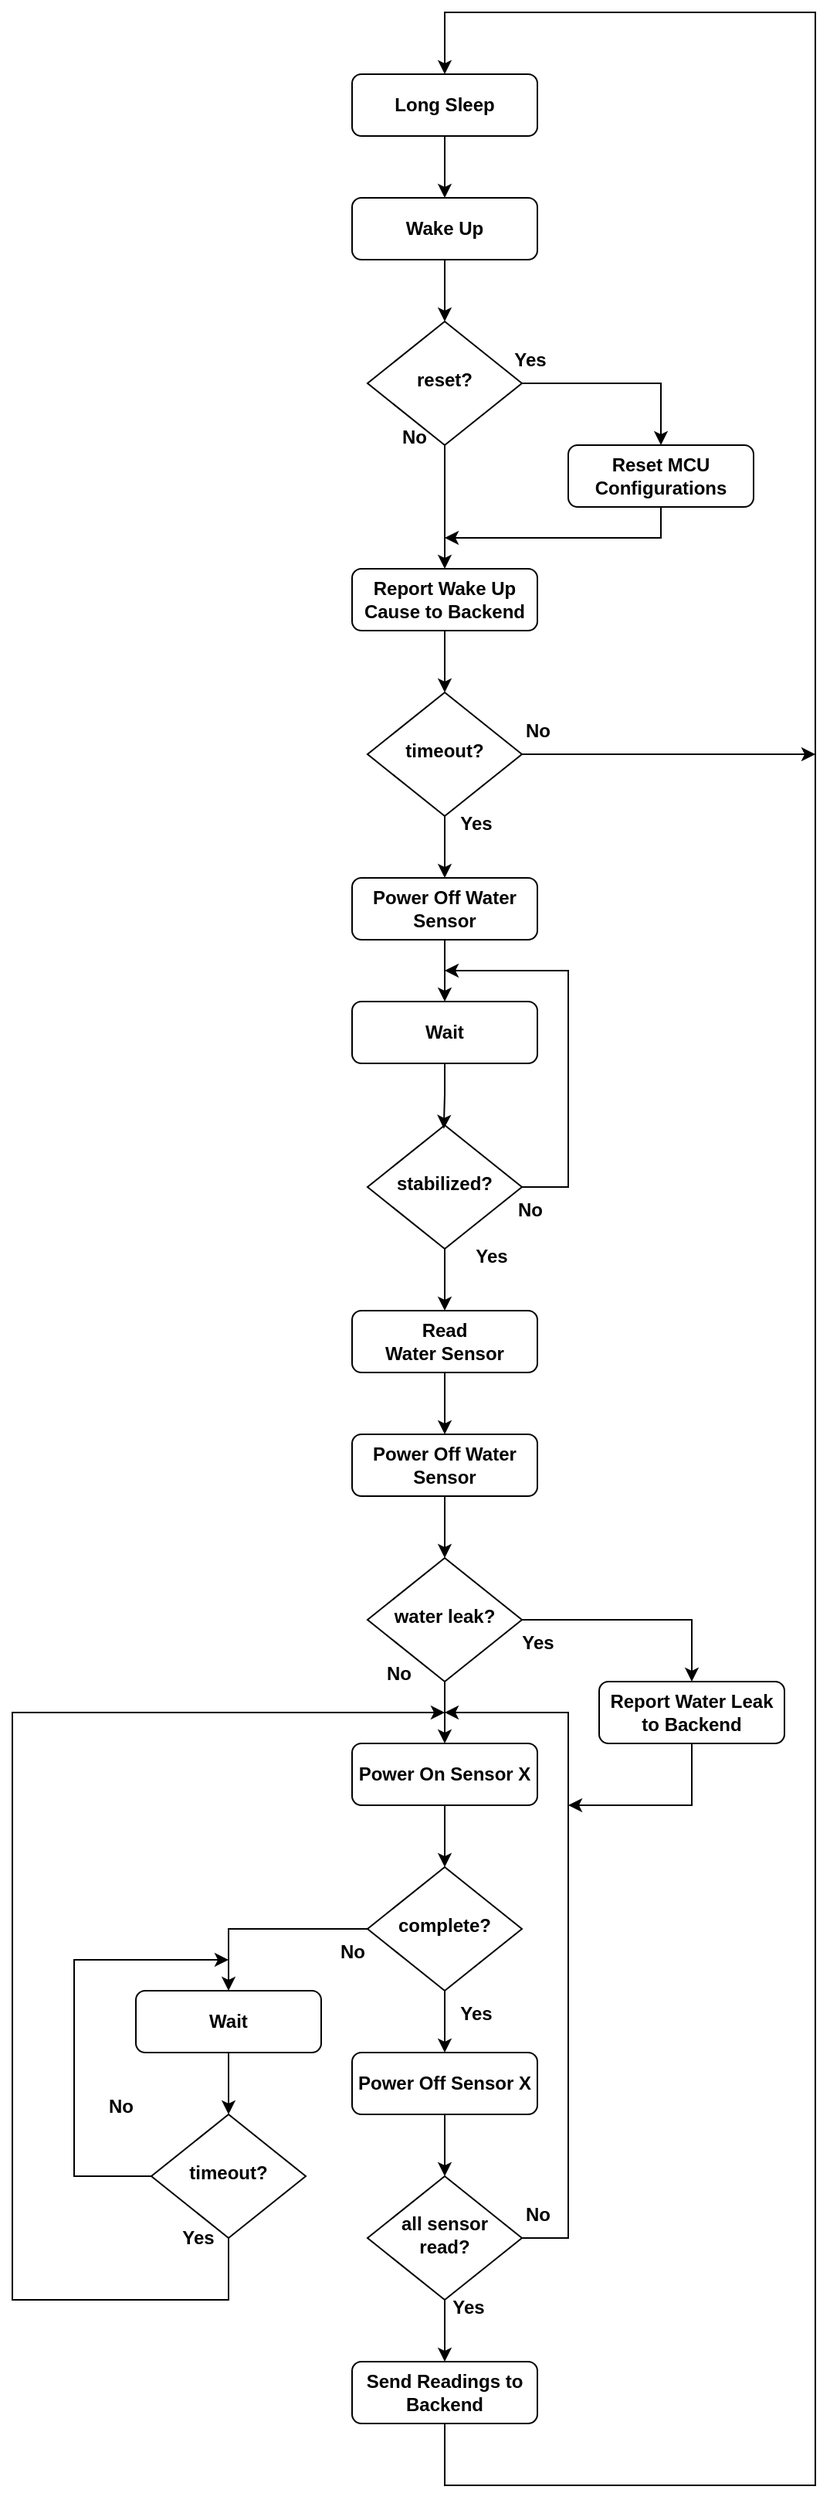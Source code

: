 <mxfile version="21.2.8" type="device">
  <diagram id="C5RBs43oDa-KdzZeNtuy" name="Page-1">
    <mxGraphModel dx="2046" dy="1882" grid="1" gridSize="10" guides="1" tooltips="1" connect="1" arrows="1" fold="1" page="1" pageScale="1" pageWidth="827" pageHeight="1169" math="0" shadow="0">
      <root>
        <mxCell id="WIyWlLk6GJQsqaUBKTNV-0" />
        <mxCell id="WIyWlLk6GJQsqaUBKTNV-1" parent="WIyWlLk6GJQsqaUBKTNV-0" />
        <mxCell id="H0204pPaUZqmbtJ3FAVp-44" style="edgeStyle=orthogonalEdgeStyle;rounded=0;orthogonalLoop=1;jettySize=auto;html=1;fontStyle=1;fontSize=12;entryX=0.5;entryY=0;entryDx=0;entryDy=0;" parent="WIyWlLk6GJQsqaUBKTNV-1" source="WIyWlLk6GJQsqaUBKTNV-3" target="fFMW2M6IM340nutz8zxw-16" edge="1">
          <mxGeometry relative="1" as="geometry">
            <mxPoint x="241" y="-400" as="targetPoint" />
            <Array as="points">
              <mxPoint x="240" y="-410" />
              <mxPoint x="240" y="-410" />
            </Array>
          </mxGeometry>
        </mxCell>
        <mxCell id="WIyWlLk6GJQsqaUBKTNV-3" value="Wake Up" style="rounded=1;whiteSpace=wrap;html=1;fontSize=12;glass=0;strokeWidth=1;shadow=0;fontStyle=1" parent="WIyWlLk6GJQsqaUBKTNV-1" vertex="1">
          <mxGeometry x="180" y="-480" width="120" height="40" as="geometry" />
        </mxCell>
        <mxCell id="tAUAvnS3irxvo80VckBZ-2" style="edgeStyle=orthogonalEdgeStyle;rounded=0;orthogonalLoop=1;jettySize=auto;html=1;fontSize=12;fontStyle=1" parent="WIyWlLk6GJQsqaUBKTNV-1" source="WVIy15JMnCCPLCmONJb9-0" target="tAUAvnS3irxvo80VckBZ-0" edge="1">
          <mxGeometry relative="1" as="geometry">
            <mxPoint x="240" y="230" as="sourcePoint" />
          </mxGeometry>
        </mxCell>
        <mxCell id="WVIy15JMnCCPLCmONJb9-20" style="edgeStyle=orthogonalEdgeStyle;rounded=0;orthogonalLoop=1;jettySize=auto;html=1;entryX=0.5;entryY=0;entryDx=0;entryDy=0;fontSize=12;fontStyle=1" parent="WIyWlLk6GJQsqaUBKTNV-1" source="WIyWlLk6GJQsqaUBKTNV-7" target="WVIy15JMnCCPLCmONJb9-18" edge="1">
          <mxGeometry relative="1" as="geometry" />
        </mxCell>
        <mxCell id="WIyWlLk6GJQsqaUBKTNV-7" value="Power Off Water Sensor" style="rounded=1;whiteSpace=wrap;html=1;fontSize=12;glass=0;strokeWidth=1;shadow=0;fontStyle=1" parent="WIyWlLk6GJQsqaUBKTNV-1" vertex="1">
          <mxGeometry x="180" y="-40" width="120" height="40" as="geometry" />
        </mxCell>
        <mxCell id="H0204pPaUZqmbtJ3FAVp-10" style="edgeStyle=orthogonalEdgeStyle;rounded=0;orthogonalLoop=1;jettySize=auto;html=1;fontStyle=1;fontSize=12;" parent="WIyWlLk6GJQsqaUBKTNV-1" source="H0204pPaUZqmbtJ3FAVp-9" target="WIyWlLk6GJQsqaUBKTNV-3" edge="1">
          <mxGeometry relative="1" as="geometry" />
        </mxCell>
        <mxCell id="H0204pPaUZqmbtJ3FAVp-9" value="Long Sleep" style="rounded=1;whiteSpace=wrap;html=1;fontSize=12;glass=0;strokeWidth=1;shadow=0;fontStyle=1" parent="WIyWlLk6GJQsqaUBKTNV-1" vertex="1">
          <mxGeometry x="180" y="-560" width="120" height="40" as="geometry" />
        </mxCell>
        <mxCell id="fyC-vZ_UM7fDSkEzBab7-11" style="edgeStyle=orthogonalEdgeStyle;rounded=0;orthogonalLoop=1;jettySize=auto;html=1;entryX=0.5;entryY=0;entryDx=0;entryDy=0;fontSize=12;fontStyle=1" parent="WIyWlLk6GJQsqaUBKTNV-1" source="H0204pPaUZqmbtJ3FAVp-19" target="fyC-vZ_UM7fDSkEzBab7-10" edge="1">
          <mxGeometry relative="1" as="geometry" />
        </mxCell>
        <mxCell id="fFMW2M6IM340nutz8zxw-1" style="edgeStyle=orthogonalEdgeStyle;rounded=0;orthogonalLoop=1;jettySize=auto;html=1;" edge="1" parent="WIyWlLk6GJQsqaUBKTNV-1" source="H0204pPaUZqmbtJ3FAVp-19" target="fFMW2M6IM340nutz8zxw-0">
          <mxGeometry relative="1" as="geometry" />
        </mxCell>
        <mxCell id="H0204pPaUZqmbtJ3FAVp-19" value="complete?" style="rhombus;whiteSpace=wrap;html=1;shadow=0;fontFamily=Helvetica;fontSize=12;align=center;strokeWidth=1;spacing=6;spacingTop=-4;fontStyle=1" parent="WIyWlLk6GJQsqaUBKTNV-1" vertex="1">
          <mxGeometry x="190" y="600" width="100" height="80" as="geometry" />
        </mxCell>
        <mxCell id="H0204pPaUZqmbtJ3FAVp-22" value="Yes" style="text;html=1;align=center;verticalAlign=middle;resizable=0;points=[];autosize=1;strokeColor=none;fillColor=none;fontStyle=1;fontSize=12;" parent="WIyWlLk6GJQsqaUBKTNV-1" vertex="1">
          <mxGeometry x="240" y="680" width="40" height="30" as="geometry" />
        </mxCell>
        <mxCell id="WVIy15JMnCCPLCmONJb9-28" style="edgeStyle=orthogonalEdgeStyle;rounded=0;orthogonalLoop=1;jettySize=auto;html=1;entryX=0.5;entryY=0;entryDx=0;entryDy=0;fontSize=12;fontStyle=1" parent="WIyWlLk6GJQsqaUBKTNV-1" source="H0204pPaUZqmbtJ3FAVp-23" target="H0204pPaUZqmbtJ3FAVp-9" edge="1">
          <mxGeometry relative="1" as="geometry">
            <Array as="points">
              <mxPoint x="240" y="1000" />
              <mxPoint x="480" y="1000" />
              <mxPoint x="480" y="-600" />
              <mxPoint x="240" y="-600" />
            </Array>
            <mxPoint x="240" y="800" as="sourcePoint" />
          </mxGeometry>
        </mxCell>
        <mxCell id="H0204pPaUZqmbtJ3FAVp-23" value="Send Readings to Backend" style="rounded=1;whiteSpace=wrap;html=1;fontSize=12;glass=0;strokeWidth=1;shadow=0;fontStyle=1" parent="WIyWlLk6GJQsqaUBKTNV-1" vertex="1">
          <mxGeometry x="180" y="920" width="120" height="40" as="geometry" />
        </mxCell>
        <mxCell id="H0204pPaUZqmbtJ3FAVp-28" value="No" style="text;html=1;align=center;verticalAlign=middle;resizable=0;points=[];autosize=1;strokeColor=none;fillColor=none;fontStyle=1;fontSize=12;" parent="WIyWlLk6GJQsqaUBKTNV-1" vertex="1">
          <mxGeometry x="160" y="640" width="40" height="30" as="geometry" />
        </mxCell>
        <mxCell id="H0204pPaUZqmbtJ3FAVp-40" style="edgeStyle=orthogonalEdgeStyle;rounded=0;orthogonalLoop=1;jettySize=auto;html=1;fontStyle=1;fontSize=12;" parent="WIyWlLk6GJQsqaUBKTNV-1" source="H0204pPaUZqmbtJ3FAVp-37" target="H0204pPaUZqmbtJ3FAVp-19" edge="1">
          <mxGeometry relative="1" as="geometry" />
        </mxCell>
        <mxCell id="H0204pPaUZqmbtJ3FAVp-37" value="Power On Sensor X" style="rounded=1;whiteSpace=wrap;html=1;fontSize=12;glass=0;strokeWidth=1;shadow=0;fontStyle=1" parent="WIyWlLk6GJQsqaUBKTNV-1" vertex="1">
          <mxGeometry x="180" y="520" width="120" height="40" as="geometry" />
        </mxCell>
        <mxCell id="H0204pPaUZqmbtJ3FAVp-71" style="edgeStyle=orthogonalEdgeStyle;rounded=0;orthogonalLoop=1;jettySize=auto;html=1;fontStyle=1;fontSize=12;" parent="WIyWlLk6GJQsqaUBKTNV-1" source="H0204pPaUZqmbtJ3FAVp-43" target="H0204pPaUZqmbtJ3FAVp-70" edge="1">
          <mxGeometry relative="1" as="geometry" />
        </mxCell>
        <mxCell id="H0204pPaUZqmbtJ3FAVp-43" value="Report Wake Up Cause to Backend" style="rounded=1;whiteSpace=wrap;html=1;fontSize=12;glass=0;strokeWidth=1;shadow=0;fontStyle=1" parent="WIyWlLk6GJQsqaUBKTNV-1" vertex="1">
          <mxGeometry x="180" y="-240" width="120" height="40" as="geometry" />
        </mxCell>
        <mxCell id="H0204pPaUZqmbtJ3FAVp-49" style="edgeStyle=orthogonalEdgeStyle;rounded=0;orthogonalLoop=1;jettySize=auto;html=1;entryX=0.5;entryY=0;entryDx=0;entryDy=0;fontStyle=1;fontSize=12;" parent="WIyWlLk6GJQsqaUBKTNV-1" source="H0204pPaUZqmbtJ3FAVp-45" target="H0204pPaUZqmbtJ3FAVp-48" edge="1">
          <mxGeometry relative="1" as="geometry" />
        </mxCell>
        <mxCell id="fyC-vZ_UM7fDSkEzBab7-3" style="edgeStyle=orthogonalEdgeStyle;rounded=0;orthogonalLoop=1;jettySize=auto;html=1;fontSize=12;fontStyle=1" parent="WIyWlLk6GJQsqaUBKTNV-1" source="H0204pPaUZqmbtJ3FAVp-45" target="H0204pPaUZqmbtJ3FAVp-37" edge="1">
          <mxGeometry relative="1" as="geometry" />
        </mxCell>
        <mxCell id="H0204pPaUZqmbtJ3FAVp-45" value="water leak?" style="rhombus;whiteSpace=wrap;html=1;shadow=0;fontFamily=Helvetica;fontSize=12;align=center;strokeWidth=1;spacing=6;spacingTop=-4;fontStyle=1" parent="WIyWlLk6GJQsqaUBKTNV-1" vertex="1">
          <mxGeometry x="190" y="400" width="100" height="80" as="geometry" />
        </mxCell>
        <mxCell id="fFMW2M6IM340nutz8zxw-13" style="edgeStyle=orthogonalEdgeStyle;rounded=0;orthogonalLoop=1;jettySize=auto;html=1;exitX=0.5;exitY=1;exitDx=0;exitDy=0;" edge="1" parent="WIyWlLk6GJQsqaUBKTNV-1" source="H0204pPaUZqmbtJ3FAVp-48">
          <mxGeometry relative="1" as="geometry">
            <mxPoint x="320" y="560" as="targetPoint" />
            <Array as="points">
              <mxPoint x="400" y="560" />
            </Array>
          </mxGeometry>
        </mxCell>
        <mxCell id="H0204pPaUZqmbtJ3FAVp-48" value="Report Water Leak to Backend" style="rounded=1;whiteSpace=wrap;html=1;fontSize=12;glass=0;strokeWidth=1;shadow=0;fontStyle=1" parent="WIyWlLk6GJQsqaUBKTNV-1" vertex="1">
          <mxGeometry x="340" y="480" width="120" height="40" as="geometry" />
        </mxCell>
        <mxCell id="H0204pPaUZqmbtJ3FAVp-74" style="edgeStyle=orthogonalEdgeStyle;rounded=0;orthogonalLoop=1;jettySize=auto;html=1;fontStyle=1;fontSize=12;" parent="WIyWlLk6GJQsqaUBKTNV-1" source="H0204pPaUZqmbtJ3FAVp-70" edge="1">
          <mxGeometry relative="1" as="geometry">
            <mxPoint x="480" y="-120" as="targetPoint" />
          </mxGeometry>
        </mxCell>
        <mxCell id="fyC-vZ_UM7fDSkEzBab7-1" style="edgeStyle=orthogonalEdgeStyle;rounded=0;orthogonalLoop=1;jettySize=auto;html=1;fontSize=12;fontStyle=1" parent="WIyWlLk6GJQsqaUBKTNV-1" source="H0204pPaUZqmbtJ3FAVp-70" target="WIyWlLk6GJQsqaUBKTNV-7" edge="1">
          <mxGeometry relative="1" as="geometry" />
        </mxCell>
        <mxCell id="H0204pPaUZqmbtJ3FAVp-70" value="&lt;font style=&quot;font-size: 12px;&quot;&gt;timeout?&lt;/font&gt;" style="rhombus;whiteSpace=wrap;html=1;shadow=0;fontFamily=Helvetica;fontSize=12;align=center;strokeWidth=1;spacing=6;spacingTop=-4;fontStyle=1" parent="WIyWlLk6GJQsqaUBKTNV-1" vertex="1">
          <mxGeometry x="190" y="-160" width="100" height="80" as="geometry" />
        </mxCell>
        <mxCell id="H0204pPaUZqmbtJ3FAVp-77" value="No" style="text;html=1;align=center;verticalAlign=middle;resizable=0;points=[];autosize=1;strokeColor=none;fillColor=none;fontStyle=1;fontSize=12;" parent="WIyWlLk6GJQsqaUBKTNV-1" vertex="1">
          <mxGeometry x="280" y="-150" width="40" height="30" as="geometry" />
        </mxCell>
        <mxCell id="H0204pPaUZqmbtJ3FAVp-78" value="Yes" style="text;html=1;align=center;verticalAlign=middle;resizable=0;points=[];autosize=1;strokeColor=none;fillColor=none;fontStyle=1;fontSize=12;" parent="WIyWlLk6GJQsqaUBKTNV-1" vertex="1">
          <mxGeometry x="240" y="-90" width="40" height="30" as="geometry" />
        </mxCell>
        <mxCell id="fyC-vZ_UM7fDSkEzBab7-4" value="Yes" style="text;html=1;align=center;verticalAlign=middle;resizable=0;points=[];autosize=1;strokeColor=none;fillColor=none;fontStyle=1;fontSize=12;" parent="WIyWlLk6GJQsqaUBKTNV-1" vertex="1">
          <mxGeometry x="280" y="440" width="40" height="30" as="geometry" />
        </mxCell>
        <mxCell id="fyC-vZ_UM7fDSkEzBab7-5" value="No" style="text;html=1;align=center;verticalAlign=middle;resizable=0;points=[];autosize=1;strokeColor=none;fillColor=none;fontStyle=1;fontSize=12;" parent="WIyWlLk6GJQsqaUBKTNV-1" vertex="1">
          <mxGeometry x="190" y="460" width="40" height="30" as="geometry" />
        </mxCell>
        <mxCell id="WVIy15JMnCCPLCmONJb9-16" style="edgeStyle=orthogonalEdgeStyle;rounded=0;orthogonalLoop=1;jettySize=auto;html=1;fontSize=12;fontStyle=1" parent="WIyWlLk6GJQsqaUBKTNV-1" source="fyC-vZ_UM7fDSkEzBab7-10" target="WVIy15JMnCCPLCmONJb9-15" edge="1">
          <mxGeometry relative="1" as="geometry" />
        </mxCell>
        <mxCell id="fyC-vZ_UM7fDSkEzBab7-10" value="Wait" style="rounded=1;whiteSpace=wrap;html=1;fontSize=12;glass=0;strokeWidth=1;shadow=0;fontStyle=1" parent="WIyWlLk6GJQsqaUBKTNV-1" vertex="1">
          <mxGeometry x="40" y="680" width="120" height="40" as="geometry" />
        </mxCell>
        <mxCell id="fFMW2M6IM340nutz8zxw-11" style="edgeStyle=orthogonalEdgeStyle;rounded=0;orthogonalLoop=1;jettySize=auto;html=1;" edge="1" parent="WIyWlLk6GJQsqaUBKTNV-1" source="tAUAvnS3irxvo80VckBZ-0" target="fFMW2M6IM340nutz8zxw-10">
          <mxGeometry relative="1" as="geometry" />
        </mxCell>
        <mxCell id="tAUAvnS3irxvo80VckBZ-0" value="Read &lt;br style=&quot;font-size: 12px;&quot;&gt;Water Sensor" style="rounded=1;whiteSpace=wrap;html=1;fontSize=12;glass=0;strokeWidth=1;shadow=0;fontStyle=1" parent="WIyWlLk6GJQsqaUBKTNV-1" vertex="1">
          <mxGeometry x="180" y="240" width="120" height="40" as="geometry" />
        </mxCell>
        <mxCell id="WVIy15JMnCCPLCmONJb9-3" style="edgeStyle=orthogonalEdgeStyle;rounded=0;orthogonalLoop=1;jettySize=auto;html=1;exitX=1;exitY=0.5;exitDx=0;exitDy=0;fontSize=12;fontStyle=1" parent="WIyWlLk6GJQsqaUBKTNV-1" source="WVIy15JMnCCPLCmONJb9-0" edge="1">
          <mxGeometry relative="1" as="geometry">
            <mxPoint x="240" y="20" as="targetPoint" />
            <Array as="points">
              <mxPoint x="320" y="160" />
              <mxPoint x="320" y="20" />
            </Array>
          </mxGeometry>
        </mxCell>
        <mxCell id="WVIy15JMnCCPLCmONJb9-0" value="&lt;font style=&quot;font-size: 12px;&quot;&gt;stabilized?&lt;/font&gt;" style="rhombus;whiteSpace=wrap;html=1;shadow=0;fontFamily=Helvetica;fontSize=12;align=center;strokeWidth=1;spacing=6;spacingTop=-4;fontStyle=1" parent="WIyWlLk6GJQsqaUBKTNV-1" vertex="1">
          <mxGeometry x="190" y="120" width="100" height="80" as="geometry" />
        </mxCell>
        <mxCell id="WVIy15JMnCCPLCmONJb9-4" value="No" style="text;html=1;align=center;verticalAlign=middle;resizable=0;points=[];autosize=1;strokeColor=none;fillColor=none;fontStyle=1;fontSize=12;" parent="WIyWlLk6GJQsqaUBKTNV-1" vertex="1">
          <mxGeometry x="275" y="160" width="40" height="30" as="geometry" />
        </mxCell>
        <mxCell id="WVIy15JMnCCPLCmONJb9-5" value="Yes" style="text;html=1;align=center;verticalAlign=middle;resizable=0;points=[];autosize=1;strokeColor=none;fillColor=none;fontStyle=1;fontSize=12;" parent="WIyWlLk6GJQsqaUBKTNV-1" vertex="1">
          <mxGeometry x="250" y="190" width="40" height="30" as="geometry" />
        </mxCell>
        <mxCell id="WVIy15JMnCCPLCmONJb9-17" style="edgeStyle=orthogonalEdgeStyle;rounded=0;orthogonalLoop=1;jettySize=auto;html=1;exitX=0;exitY=0.5;exitDx=0;exitDy=0;fontSize=12;fontStyle=1" parent="WIyWlLk6GJQsqaUBKTNV-1" source="WVIy15JMnCCPLCmONJb9-15" edge="1">
          <mxGeometry relative="1" as="geometry">
            <mxPoint x="100" y="660" as="targetPoint" />
            <Array as="points">
              <mxPoint y="800" />
              <mxPoint y="660" />
              <mxPoint x="100" y="660" />
            </Array>
          </mxGeometry>
        </mxCell>
        <mxCell id="WVIy15JMnCCPLCmONJb9-26" style="edgeStyle=orthogonalEdgeStyle;rounded=0;orthogonalLoop=1;jettySize=auto;html=1;exitX=0.5;exitY=1;exitDx=0;exitDy=0;fontSize=12;fontStyle=1" parent="WIyWlLk6GJQsqaUBKTNV-1" source="WVIy15JMnCCPLCmONJb9-15" edge="1">
          <mxGeometry relative="1" as="geometry">
            <mxPoint x="240" y="500" as="targetPoint" />
            <Array as="points">
              <mxPoint x="100" y="880" />
              <mxPoint x="-40" y="880" />
              <mxPoint x="-40" y="500" />
            </Array>
          </mxGeometry>
        </mxCell>
        <mxCell id="WVIy15JMnCCPLCmONJb9-15" value="timeout?" style="rhombus;whiteSpace=wrap;html=1;shadow=0;fontFamily=Helvetica;fontSize=12;align=center;strokeWidth=1;spacing=6;spacingTop=-4;fontStyle=1" parent="WIyWlLk6GJQsqaUBKTNV-1" vertex="1">
          <mxGeometry x="50" y="760" width="100" height="80" as="geometry" />
        </mxCell>
        <mxCell id="WVIy15JMnCCPLCmONJb9-19" style="edgeStyle=orthogonalEdgeStyle;rounded=0;orthogonalLoop=1;jettySize=auto;html=1;entryX=0.494;entryY=0.029;entryDx=0;entryDy=0;entryPerimeter=0;fontSize=12;fontStyle=1" parent="WIyWlLk6GJQsqaUBKTNV-1" source="WVIy15JMnCCPLCmONJb9-18" target="WVIy15JMnCCPLCmONJb9-0" edge="1">
          <mxGeometry relative="1" as="geometry">
            <mxPoint x="240" y="100.0" as="targetPoint" />
            <Array as="points" />
          </mxGeometry>
        </mxCell>
        <mxCell id="WVIy15JMnCCPLCmONJb9-18" value="Wait" style="rounded=1;whiteSpace=wrap;html=1;fontSize=12;glass=0;strokeWidth=1;shadow=0;fontStyle=1" parent="WIyWlLk6GJQsqaUBKTNV-1" vertex="1">
          <mxGeometry x="180" y="40" width="120" height="40" as="geometry" />
        </mxCell>
        <mxCell id="WVIy15JMnCCPLCmONJb9-23" value="No" style="text;html=1;align=center;verticalAlign=middle;resizable=0;points=[];autosize=1;strokeColor=none;fillColor=none;fontStyle=1;fontSize=12;" parent="WIyWlLk6GJQsqaUBKTNV-1" vertex="1">
          <mxGeometry x="10" y="740" width="40" height="30" as="geometry" />
        </mxCell>
        <mxCell id="WVIy15JMnCCPLCmONJb9-24" value="Yes" style="text;html=1;align=center;verticalAlign=middle;resizable=0;points=[];autosize=1;strokeColor=none;fillColor=none;fontStyle=1;fontSize=12;" parent="WIyWlLk6GJQsqaUBKTNV-1" vertex="1">
          <mxGeometry x="60" y="825" width="40" height="30" as="geometry" />
        </mxCell>
        <mxCell id="fFMW2M6IM340nutz8zxw-3" style="edgeStyle=orthogonalEdgeStyle;rounded=0;orthogonalLoop=1;jettySize=auto;html=1;" edge="1" parent="WIyWlLk6GJQsqaUBKTNV-1" source="fFMW2M6IM340nutz8zxw-0" target="fFMW2M6IM340nutz8zxw-2">
          <mxGeometry relative="1" as="geometry" />
        </mxCell>
        <mxCell id="fFMW2M6IM340nutz8zxw-0" value="Power Off Sensor X" style="rounded=1;whiteSpace=wrap;html=1;fontSize=12;glass=0;strokeWidth=1;shadow=0;fontStyle=1" vertex="1" parent="WIyWlLk6GJQsqaUBKTNV-1">
          <mxGeometry x="180" y="720" width="120" height="40" as="geometry" />
        </mxCell>
        <mxCell id="fFMW2M6IM340nutz8zxw-4" style="edgeStyle=orthogonalEdgeStyle;rounded=0;orthogonalLoop=1;jettySize=auto;html=1;" edge="1" parent="WIyWlLk6GJQsqaUBKTNV-1" source="fFMW2M6IM340nutz8zxw-2" target="H0204pPaUZqmbtJ3FAVp-23">
          <mxGeometry relative="1" as="geometry" />
        </mxCell>
        <mxCell id="fFMW2M6IM340nutz8zxw-8" style="edgeStyle=orthogonalEdgeStyle;rounded=0;orthogonalLoop=1;jettySize=auto;html=1;" edge="1" parent="WIyWlLk6GJQsqaUBKTNV-1" source="fFMW2M6IM340nutz8zxw-2">
          <mxGeometry relative="1" as="geometry">
            <mxPoint x="240" y="500" as="targetPoint" />
            <Array as="points">
              <mxPoint x="320" y="840" />
              <mxPoint x="320" y="500" />
            </Array>
          </mxGeometry>
        </mxCell>
        <mxCell id="fFMW2M6IM340nutz8zxw-2" value="all sensor read?" style="rhombus;whiteSpace=wrap;html=1;shadow=0;fontFamily=Helvetica;fontSize=12;align=center;strokeWidth=1;spacing=6;spacingTop=-4;fontStyle=1" vertex="1" parent="WIyWlLk6GJQsqaUBKTNV-1">
          <mxGeometry x="190" y="800" width="100" height="80" as="geometry" />
        </mxCell>
        <mxCell id="fFMW2M6IM340nutz8zxw-6" value="Yes" style="text;html=1;align=center;verticalAlign=middle;resizable=0;points=[];autosize=1;strokeColor=none;fillColor=none;fontStyle=1;fontSize=12;" vertex="1" parent="WIyWlLk6GJQsqaUBKTNV-1">
          <mxGeometry x="235" y="870" width="40" height="30" as="geometry" />
        </mxCell>
        <mxCell id="fFMW2M6IM340nutz8zxw-9" value="No" style="text;html=1;align=center;verticalAlign=middle;resizable=0;points=[];autosize=1;strokeColor=none;fillColor=none;fontStyle=1;fontSize=12;" vertex="1" parent="WIyWlLk6GJQsqaUBKTNV-1">
          <mxGeometry x="280" y="810" width="40" height="30" as="geometry" />
        </mxCell>
        <mxCell id="fFMW2M6IM340nutz8zxw-12" style="edgeStyle=orthogonalEdgeStyle;rounded=0;orthogonalLoop=1;jettySize=auto;html=1;entryX=0.5;entryY=0;entryDx=0;entryDy=0;" edge="1" parent="WIyWlLk6GJQsqaUBKTNV-1" source="fFMW2M6IM340nutz8zxw-10" target="H0204pPaUZqmbtJ3FAVp-45">
          <mxGeometry relative="1" as="geometry" />
        </mxCell>
        <mxCell id="fFMW2M6IM340nutz8zxw-10" value="Power Off Water Sensor" style="rounded=1;whiteSpace=wrap;html=1;fontSize=12;glass=0;strokeWidth=1;shadow=0;fontStyle=1" vertex="1" parent="WIyWlLk6GJQsqaUBKTNV-1">
          <mxGeometry x="180" y="320" width="120" height="40" as="geometry" />
        </mxCell>
        <mxCell id="fFMW2M6IM340nutz8zxw-18" style="edgeStyle=orthogonalEdgeStyle;rounded=0;orthogonalLoop=1;jettySize=auto;html=1;" edge="1" parent="WIyWlLk6GJQsqaUBKTNV-1" source="fFMW2M6IM340nutz8zxw-16" target="H0204pPaUZqmbtJ3FAVp-43">
          <mxGeometry relative="1" as="geometry" />
        </mxCell>
        <mxCell id="fFMW2M6IM340nutz8zxw-19" style="edgeStyle=orthogonalEdgeStyle;rounded=0;orthogonalLoop=1;jettySize=auto;html=1;entryX=0.5;entryY=0;entryDx=0;entryDy=0;" edge="1" parent="WIyWlLk6GJQsqaUBKTNV-1" source="fFMW2M6IM340nutz8zxw-16" target="fFMW2M6IM340nutz8zxw-17">
          <mxGeometry relative="1" as="geometry" />
        </mxCell>
        <mxCell id="fFMW2M6IM340nutz8zxw-16" value="&lt;font style=&quot;font-size: 12px;&quot;&gt;reset?&lt;/font&gt;" style="rhombus;whiteSpace=wrap;html=1;shadow=0;fontFamily=Helvetica;fontSize=12;align=center;strokeWidth=1;spacing=6;spacingTop=-4;fontStyle=1" vertex="1" parent="WIyWlLk6GJQsqaUBKTNV-1">
          <mxGeometry x="190" y="-400" width="100" height="80" as="geometry" />
        </mxCell>
        <mxCell id="fFMW2M6IM340nutz8zxw-22" style="edgeStyle=orthogonalEdgeStyle;rounded=0;orthogonalLoop=1;jettySize=auto;html=1;" edge="1" parent="WIyWlLk6GJQsqaUBKTNV-1" source="fFMW2M6IM340nutz8zxw-17">
          <mxGeometry relative="1" as="geometry">
            <mxPoint x="240" y="-260" as="targetPoint" />
            <Array as="points">
              <mxPoint x="380" y="-260" />
              <mxPoint x="261" y="-260" />
            </Array>
          </mxGeometry>
        </mxCell>
        <mxCell id="fFMW2M6IM340nutz8zxw-17" value="Reset MCU Configurations" style="rounded=1;whiteSpace=wrap;html=1;fontSize=12;glass=0;strokeWidth=1;shadow=0;fontStyle=1" vertex="1" parent="WIyWlLk6GJQsqaUBKTNV-1">
          <mxGeometry x="320" y="-320" width="120" height="40" as="geometry" />
        </mxCell>
        <mxCell id="fFMW2M6IM340nutz8zxw-20" value="Yes" style="text;html=1;align=center;verticalAlign=middle;resizable=0;points=[];autosize=1;strokeColor=none;fillColor=none;fontStyle=1;fontSize=12;" vertex="1" parent="WIyWlLk6GJQsqaUBKTNV-1">
          <mxGeometry x="275" y="-390" width="40" height="30" as="geometry" />
        </mxCell>
        <mxCell id="fFMW2M6IM340nutz8zxw-21" value="No" style="text;html=1;align=center;verticalAlign=middle;resizable=0;points=[];autosize=1;strokeColor=none;fillColor=none;fontStyle=1;fontSize=12;" vertex="1" parent="WIyWlLk6GJQsqaUBKTNV-1">
          <mxGeometry x="200" y="-340" width="40" height="30" as="geometry" />
        </mxCell>
      </root>
    </mxGraphModel>
  </diagram>
</mxfile>
